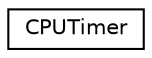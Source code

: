 digraph "Graphical Class Hierarchy"
{
 // INTERACTIVE_SVG=YES
  edge [fontname="Helvetica",fontsize="10",labelfontname="Helvetica",labelfontsize="10"];
  node [fontname="Helvetica",fontsize="10",shape=record];
  rankdir="LR";
  Node0 [label="CPUTimer",height=0.2,width=0.4,color="black", fillcolor="white", style="filled",URL="$class_c_p_u_timer.html"];
}
